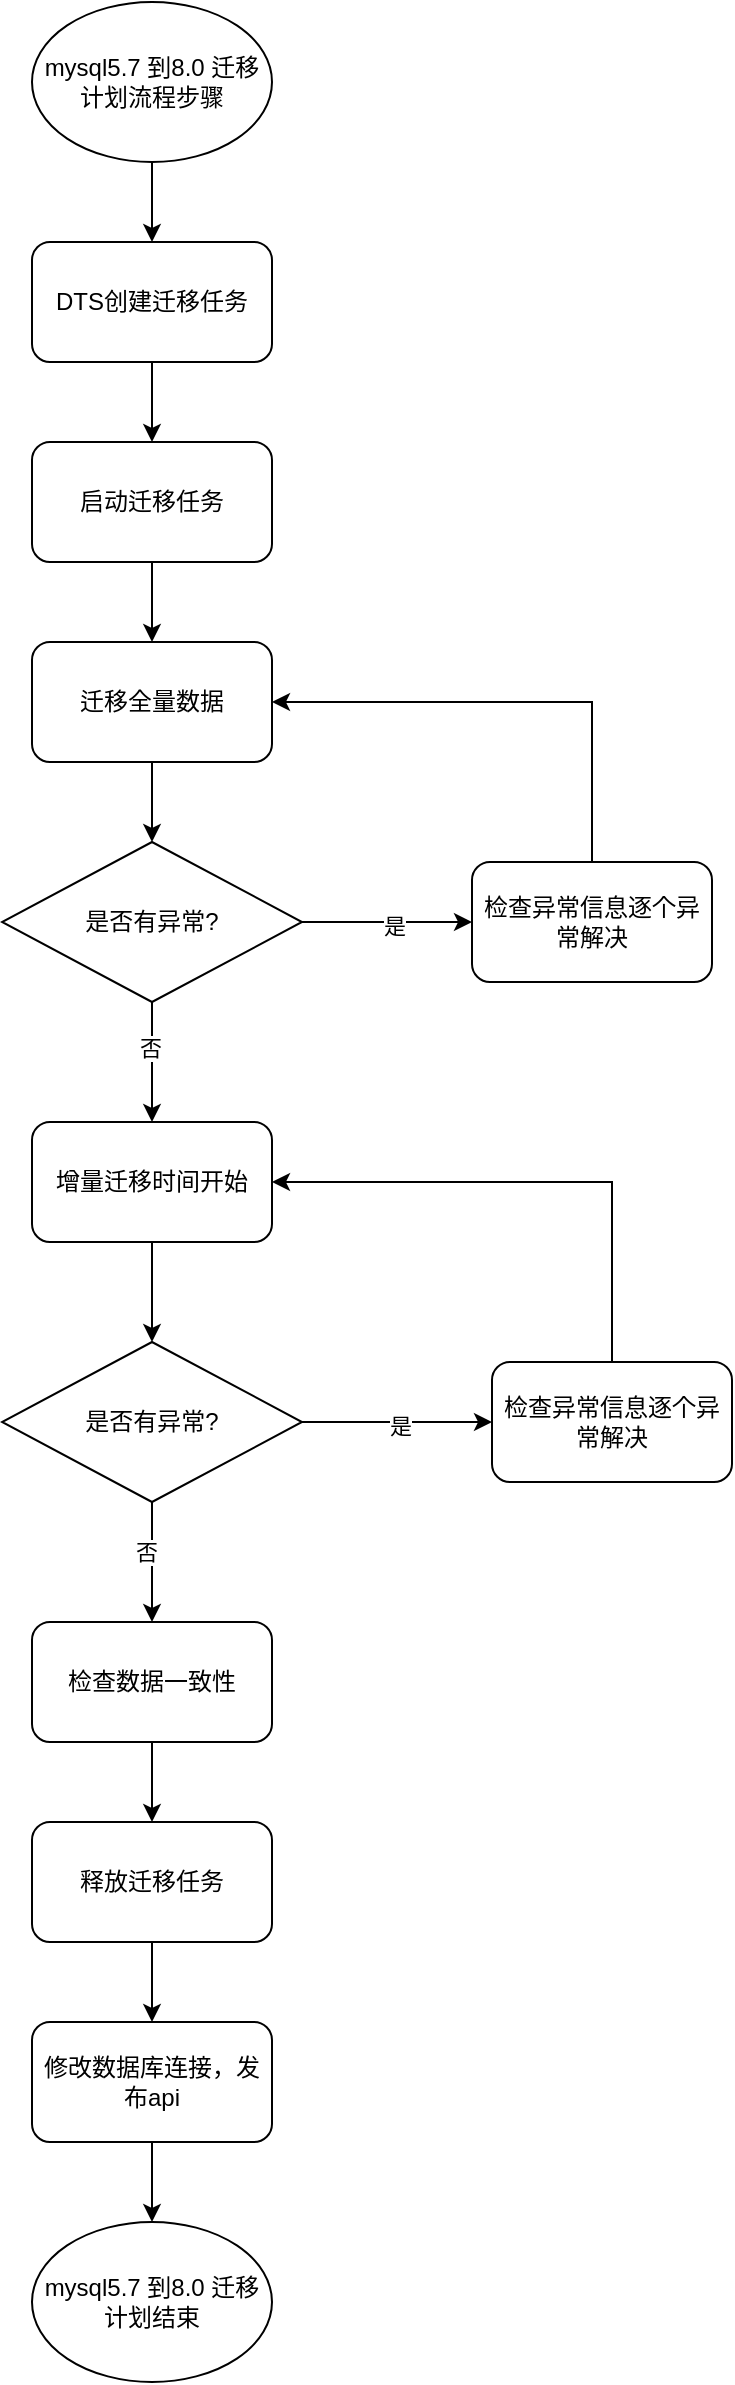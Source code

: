 <mxfile version="23.1.1" type="github">
  <diagram name="第 1 页" id="EISv82q6qKKozphU0Z3M">
    <mxGraphModel dx="1980" dy="1473" grid="1" gridSize="10" guides="1" tooltips="1" connect="1" arrows="1" fold="1" page="0" pageScale="1" pageWidth="827" pageHeight="1169" math="0" shadow="0">
      <root>
        <mxCell id="0" />
        <mxCell id="1" parent="0" />
        <mxCell id="MeYun6L2m2bf5LSQbMc_-10" style="edgeStyle=orthogonalEdgeStyle;rounded=0;orthogonalLoop=1;jettySize=auto;html=1;" edge="1" parent="1" source="MeYun6L2m2bf5LSQbMc_-1" target="MeYun6L2m2bf5LSQbMc_-2">
          <mxGeometry relative="1" as="geometry" />
        </mxCell>
        <mxCell id="MeYun6L2m2bf5LSQbMc_-1" value="mysql5.7 到8.0 迁移计划流程步骤" style="ellipse;whiteSpace=wrap;html=1;" vertex="1" parent="1">
          <mxGeometry x="100" y="-10" width="120" height="80" as="geometry" />
        </mxCell>
        <mxCell id="MeYun6L2m2bf5LSQbMc_-11" style="edgeStyle=orthogonalEdgeStyle;rounded=0;orthogonalLoop=1;jettySize=auto;html=1;" edge="1" parent="1" source="MeYun6L2m2bf5LSQbMc_-2" target="MeYun6L2m2bf5LSQbMc_-3">
          <mxGeometry relative="1" as="geometry" />
        </mxCell>
        <mxCell id="MeYun6L2m2bf5LSQbMc_-2" value="DTS创建迁移任务" style="rounded=1;whiteSpace=wrap;html=1;" vertex="1" parent="1">
          <mxGeometry x="100" y="110" width="120" height="60" as="geometry" />
        </mxCell>
        <mxCell id="MeYun6L2m2bf5LSQbMc_-12" style="edgeStyle=orthogonalEdgeStyle;rounded=0;orthogonalLoop=1;jettySize=auto;html=1;entryX=0.5;entryY=0;entryDx=0;entryDy=0;" edge="1" parent="1" source="MeYun6L2m2bf5LSQbMc_-3" target="MeYun6L2m2bf5LSQbMc_-4">
          <mxGeometry relative="1" as="geometry" />
        </mxCell>
        <mxCell id="MeYun6L2m2bf5LSQbMc_-3" value="启动迁移任务" style="rounded=1;whiteSpace=wrap;html=1;" vertex="1" parent="1">
          <mxGeometry x="100" y="210" width="120" height="60" as="geometry" />
        </mxCell>
        <mxCell id="MeYun6L2m2bf5LSQbMc_-13" style="edgeStyle=orthogonalEdgeStyle;rounded=0;orthogonalLoop=1;jettySize=auto;html=1;" edge="1" parent="1" source="MeYun6L2m2bf5LSQbMc_-4" target="MeYun6L2m2bf5LSQbMc_-18">
          <mxGeometry relative="1" as="geometry" />
        </mxCell>
        <mxCell id="MeYun6L2m2bf5LSQbMc_-4" value="迁移全量数据" style="rounded=1;whiteSpace=wrap;html=1;" vertex="1" parent="1">
          <mxGeometry x="100" y="310" width="120" height="60" as="geometry" />
        </mxCell>
        <mxCell id="MeYun6L2m2bf5LSQbMc_-14" style="edgeStyle=orthogonalEdgeStyle;rounded=0;orthogonalLoop=1;jettySize=auto;html=1;entryX=0.5;entryY=0;entryDx=0;entryDy=0;" edge="1" parent="1" source="MeYun6L2m2bf5LSQbMc_-5" target="MeYun6L2m2bf5LSQbMc_-20">
          <mxGeometry relative="1" as="geometry" />
        </mxCell>
        <mxCell id="MeYun6L2m2bf5LSQbMc_-5" value="增量迁移时间开始" style="rounded=1;whiteSpace=wrap;html=1;" vertex="1" parent="1">
          <mxGeometry x="100" y="550" width="120" height="60" as="geometry" />
        </mxCell>
        <mxCell id="MeYun6L2m2bf5LSQbMc_-15" style="edgeStyle=orthogonalEdgeStyle;rounded=0;orthogonalLoop=1;jettySize=auto;html=1;entryX=0.5;entryY=0;entryDx=0;entryDy=0;" edge="1" parent="1" source="MeYun6L2m2bf5LSQbMc_-6" target="MeYun6L2m2bf5LSQbMc_-7">
          <mxGeometry relative="1" as="geometry" />
        </mxCell>
        <mxCell id="MeYun6L2m2bf5LSQbMc_-6" value="检查数据一致性" style="rounded=1;whiteSpace=wrap;html=1;" vertex="1" parent="1">
          <mxGeometry x="100" y="800" width="120" height="60" as="geometry" />
        </mxCell>
        <mxCell id="MeYun6L2m2bf5LSQbMc_-38" style="edgeStyle=orthogonalEdgeStyle;rounded=0;orthogonalLoop=1;jettySize=auto;html=1;" edge="1" parent="1" source="MeYun6L2m2bf5LSQbMc_-7" target="MeYun6L2m2bf5LSQbMc_-9">
          <mxGeometry relative="1" as="geometry" />
        </mxCell>
        <mxCell id="MeYun6L2m2bf5LSQbMc_-7" value="释放迁移任务" style="rounded=1;whiteSpace=wrap;html=1;" vertex="1" parent="1">
          <mxGeometry x="100" y="900" width="120" height="60" as="geometry" />
        </mxCell>
        <mxCell id="MeYun6L2m2bf5LSQbMc_-37" style="edgeStyle=orthogonalEdgeStyle;rounded=0;orthogonalLoop=1;jettySize=auto;html=1;" edge="1" parent="1" source="MeYun6L2m2bf5LSQbMc_-9" target="MeYun6L2m2bf5LSQbMc_-36">
          <mxGeometry relative="1" as="geometry" />
        </mxCell>
        <mxCell id="MeYun6L2m2bf5LSQbMc_-9" value="修改数据库连接，发布api" style="rounded=1;whiteSpace=wrap;html=1;" vertex="1" parent="1">
          <mxGeometry x="100" y="1000" width="120" height="60" as="geometry" />
        </mxCell>
        <mxCell id="MeYun6L2m2bf5LSQbMc_-19" style="edgeStyle=orthogonalEdgeStyle;rounded=0;orthogonalLoop=1;jettySize=auto;html=1;" edge="1" parent="1" source="MeYun6L2m2bf5LSQbMc_-18" target="MeYun6L2m2bf5LSQbMc_-5">
          <mxGeometry relative="1" as="geometry">
            <Array as="points">
              <mxPoint x="160" y="530" />
              <mxPoint x="160" y="530" />
            </Array>
          </mxGeometry>
        </mxCell>
        <mxCell id="MeYun6L2m2bf5LSQbMc_-22" value="否" style="edgeLabel;html=1;align=center;verticalAlign=middle;resizable=0;points=[];" vertex="1" connectable="0" parent="MeYun6L2m2bf5LSQbMc_-19">
          <mxGeometry x="-0.228" y="-1" relative="1" as="geometry">
            <mxPoint as="offset" />
          </mxGeometry>
        </mxCell>
        <mxCell id="MeYun6L2m2bf5LSQbMc_-24" style="edgeStyle=orthogonalEdgeStyle;rounded=0;orthogonalLoop=1;jettySize=auto;html=1;" edge="1" parent="1" source="MeYun6L2m2bf5LSQbMc_-18" target="MeYun6L2m2bf5LSQbMc_-25">
          <mxGeometry relative="1" as="geometry">
            <mxPoint x="310" y="470" as="targetPoint" />
          </mxGeometry>
        </mxCell>
        <mxCell id="MeYun6L2m2bf5LSQbMc_-28" value="是" style="edgeLabel;html=1;align=center;verticalAlign=middle;resizable=0;points=[];" vertex="1" connectable="0" parent="MeYun6L2m2bf5LSQbMc_-24">
          <mxGeometry x="0.072" y="-2" relative="1" as="geometry">
            <mxPoint as="offset" />
          </mxGeometry>
        </mxCell>
        <mxCell id="MeYun6L2m2bf5LSQbMc_-18" value="是否有异常?" style="rhombus;whiteSpace=wrap;html=1;" vertex="1" parent="1">
          <mxGeometry x="85" y="410" width="150" height="80" as="geometry" />
        </mxCell>
        <mxCell id="MeYun6L2m2bf5LSQbMc_-21" style="edgeStyle=orthogonalEdgeStyle;rounded=0;orthogonalLoop=1;jettySize=auto;html=1;" edge="1" parent="1" source="MeYun6L2m2bf5LSQbMc_-20" target="MeYun6L2m2bf5LSQbMc_-6">
          <mxGeometry relative="1" as="geometry" />
        </mxCell>
        <mxCell id="MeYun6L2m2bf5LSQbMc_-23" value="否" style="edgeLabel;html=1;align=center;verticalAlign=middle;resizable=0;points=[];" vertex="1" connectable="0" parent="MeYun6L2m2bf5LSQbMc_-21">
          <mxGeometry x="-0.184" y="-3" relative="1" as="geometry">
            <mxPoint as="offset" />
          </mxGeometry>
        </mxCell>
        <mxCell id="MeYun6L2m2bf5LSQbMc_-30" style="edgeStyle=orthogonalEdgeStyle;rounded=0;orthogonalLoop=1;jettySize=auto;html=1;" edge="1" parent="1" source="MeYun6L2m2bf5LSQbMc_-20" target="MeYun6L2m2bf5LSQbMc_-29">
          <mxGeometry relative="1" as="geometry" />
        </mxCell>
        <mxCell id="MeYun6L2m2bf5LSQbMc_-32" value="是" style="edgeLabel;html=1;align=center;verticalAlign=middle;resizable=0;points=[];" vertex="1" connectable="0" parent="MeYun6L2m2bf5LSQbMc_-30">
          <mxGeometry x="0.032" y="-2" relative="1" as="geometry">
            <mxPoint as="offset" />
          </mxGeometry>
        </mxCell>
        <mxCell id="MeYun6L2m2bf5LSQbMc_-20" value="是否有异常?" style="rhombus;whiteSpace=wrap;html=1;" vertex="1" parent="1">
          <mxGeometry x="85" y="660" width="150" height="80" as="geometry" />
        </mxCell>
        <mxCell id="MeYun6L2m2bf5LSQbMc_-35" style="edgeStyle=orthogonalEdgeStyle;rounded=0;orthogonalLoop=1;jettySize=auto;html=1;entryX=1;entryY=0.5;entryDx=0;entryDy=0;" edge="1" parent="1" source="MeYun6L2m2bf5LSQbMc_-25" target="MeYun6L2m2bf5LSQbMc_-4">
          <mxGeometry relative="1" as="geometry">
            <Array as="points">
              <mxPoint x="380" y="340" />
            </Array>
          </mxGeometry>
        </mxCell>
        <mxCell id="MeYun6L2m2bf5LSQbMc_-25" value="检查异常信息逐个异常解决" style="rounded=1;whiteSpace=wrap;html=1;" vertex="1" parent="1">
          <mxGeometry x="320" y="420" width="120" height="60" as="geometry" />
        </mxCell>
        <mxCell id="MeYun6L2m2bf5LSQbMc_-33" style="edgeStyle=orthogonalEdgeStyle;rounded=0;orthogonalLoop=1;jettySize=auto;html=1;entryX=1;entryY=0.5;entryDx=0;entryDy=0;" edge="1" parent="1" source="MeYun6L2m2bf5LSQbMc_-29" target="MeYun6L2m2bf5LSQbMc_-5">
          <mxGeometry relative="1" as="geometry">
            <Array as="points">
              <mxPoint x="390" y="580" />
            </Array>
          </mxGeometry>
        </mxCell>
        <mxCell id="MeYun6L2m2bf5LSQbMc_-29" value="检查异常信息逐个异常解决" style="rounded=1;whiteSpace=wrap;html=1;" vertex="1" parent="1">
          <mxGeometry x="330" y="670" width="120" height="60" as="geometry" />
        </mxCell>
        <mxCell id="MeYun6L2m2bf5LSQbMc_-36" value="mysql5.7 到8.0 迁移计划结束" style="ellipse;whiteSpace=wrap;html=1;" vertex="1" parent="1">
          <mxGeometry x="100" y="1100" width="120" height="80" as="geometry" />
        </mxCell>
      </root>
    </mxGraphModel>
  </diagram>
</mxfile>
